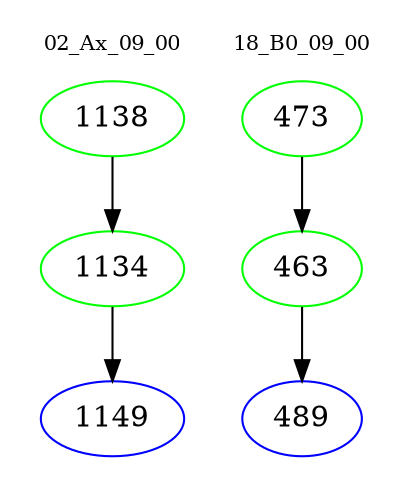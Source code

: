 digraph{
subgraph cluster_0 {
color = white
label = "02_Ax_09_00";
fontsize=10;
T0_1138 [label="1138", color="green"]
T0_1138 -> T0_1134 [color="black"]
T0_1134 [label="1134", color="green"]
T0_1134 -> T0_1149 [color="black"]
T0_1149 [label="1149", color="blue"]
}
subgraph cluster_1 {
color = white
label = "18_B0_09_00";
fontsize=10;
T1_473 [label="473", color="green"]
T1_473 -> T1_463 [color="black"]
T1_463 [label="463", color="green"]
T1_463 -> T1_489 [color="black"]
T1_489 [label="489", color="blue"]
}
}
